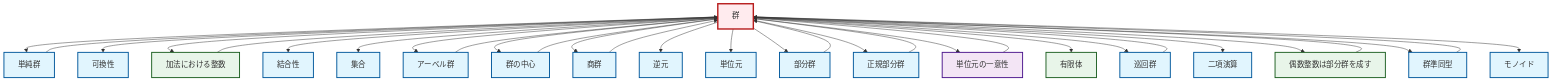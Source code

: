 graph TD
    classDef definition fill:#e1f5fe,stroke:#01579b,stroke-width:2px
    classDef theorem fill:#f3e5f5,stroke:#4a148c,stroke-width:2px
    classDef axiom fill:#fff3e0,stroke:#e65100,stroke-width:2px
    classDef example fill:#e8f5e9,stroke:#1b5e20,stroke-width:2px
    classDef current fill:#ffebee,stroke:#b71c1c,stroke-width:3px
    def-identity-element["単位元"]:::definition
    def-associativity["結合性"]:::definition
    def-group["群"]:::definition
    def-normal-subgroup["正規部分群"]:::definition
    def-monoid["モノイド"]:::definition
    def-inverse-element["逆元"]:::definition
    ex-integers-addition["加法における整数"]:::example
    def-simple-group["単純群"]:::definition
    def-quotient-group["商群"]:::definition
    thm-unique-identity["単位元の一意性"]:::theorem
    def-set["集合"]:::definition
    def-cyclic-group["巡回群"]:::definition
    def-homomorphism["群準同型"]:::definition
    ex-even-integers-subgroup["偶数整数は部分群を成す"]:::example
    def-binary-operation["二項演算"]:::definition
    def-abelian-group["アーベル群"]:::definition
    def-center-of-group["群の中心"]:::definition
    ex-finite-field["有限体"]:::example
    def-commutativity["可換性"]:::definition
    def-subgroup["部分群"]:::definition
    def-subgroup --> def-group
    def-group --> def-simple-group
    def-simple-group --> def-group
    def-cyclic-group --> def-group
    def-group --> def-commutativity
    def-group --> ex-integers-addition
    def-group --> def-associativity
    def-group --> def-set
    def-group --> def-abelian-group
    def-homomorphism --> def-group
    def-group --> def-center-of-group
    def-group --> def-quotient-group
    def-normal-subgroup --> def-group
    def-group --> def-inverse-element
    thm-unique-identity --> def-group
    def-group --> def-identity-element
    def-group --> def-subgroup
    def-group --> def-normal-subgroup
    ex-integers-addition --> def-group
    def-group --> thm-unique-identity
    def-group --> ex-finite-field
    def-quotient-group --> def-group
    def-group --> def-cyclic-group
    def-group --> def-binary-operation
    def-group --> ex-even-integers-subgroup
    ex-even-integers-subgroup --> def-group
    def-center-of-group --> def-group
    def-group --> def-homomorphism
    def-group --> def-monoid
    def-abelian-group --> def-group
    class def-group current